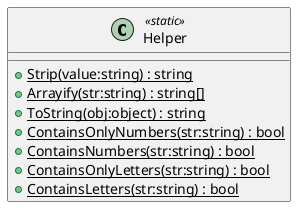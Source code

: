 @startuml
class Helper <<static>> {
    + {static} Strip(value:string) : string
    + {static} Arrayify(str:string) : string[]
    + {static} ToString(obj:object) : string
    + {static} ContainsOnlyNumbers(str:string) : bool
    + {static} ContainsNumbers(str:string) : bool
    + {static} ContainsOnlyLetters(str:string) : bool
    + {static} ContainsLetters(str:string) : bool
}
@enduml
